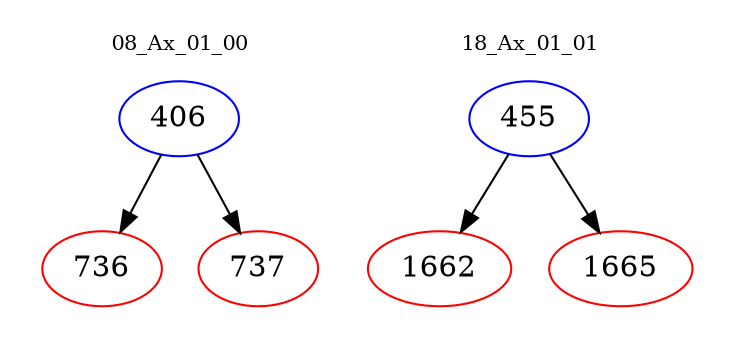 digraph{
subgraph cluster_0 {
color = white
label = "08_Ax_01_00";
fontsize=10;
T0_406 [label="406", color="blue"]
T0_406 -> T0_736 [color="black"]
T0_736 [label="736", color="red"]
T0_406 -> T0_737 [color="black"]
T0_737 [label="737", color="red"]
}
subgraph cluster_1 {
color = white
label = "18_Ax_01_01";
fontsize=10;
T1_455 [label="455", color="blue"]
T1_455 -> T1_1662 [color="black"]
T1_1662 [label="1662", color="red"]
T1_455 -> T1_1665 [color="black"]
T1_1665 [label="1665", color="red"]
}
}
